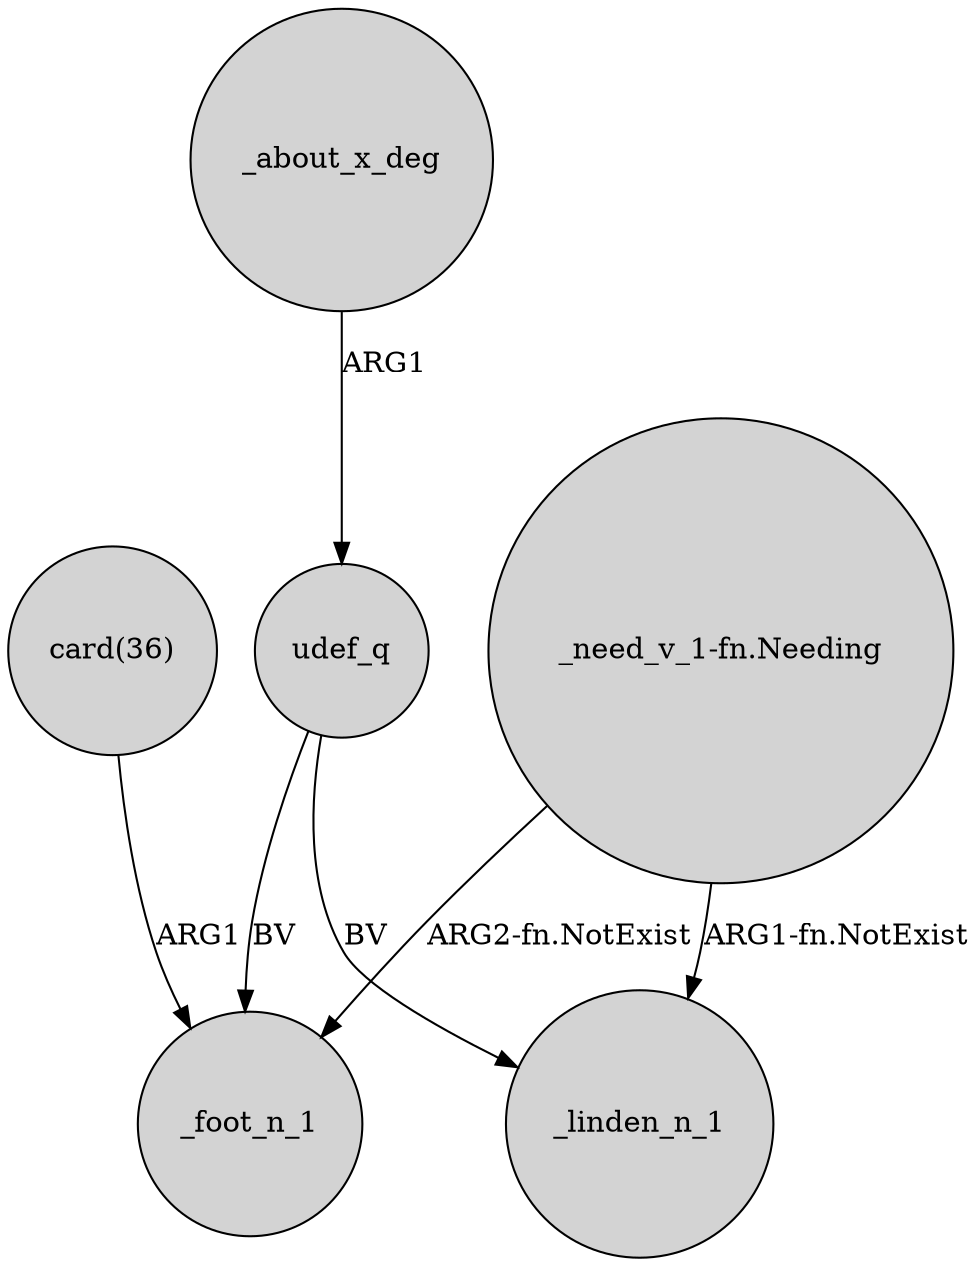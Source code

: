 digraph {
	node [shape=circle style=filled]
	udef_q -> _foot_n_1 [label=BV]
	udef_q -> _linden_n_1 [label=BV]
	_about_x_deg -> udef_q [label=ARG1]
	"card(36)" -> _foot_n_1 [label=ARG1]
	"_need_v_1-fn.Needing" -> _linden_n_1 [label="ARG1-fn.NotExist"]
	"_need_v_1-fn.Needing" -> _foot_n_1 [label="ARG2-fn.NotExist"]
}
